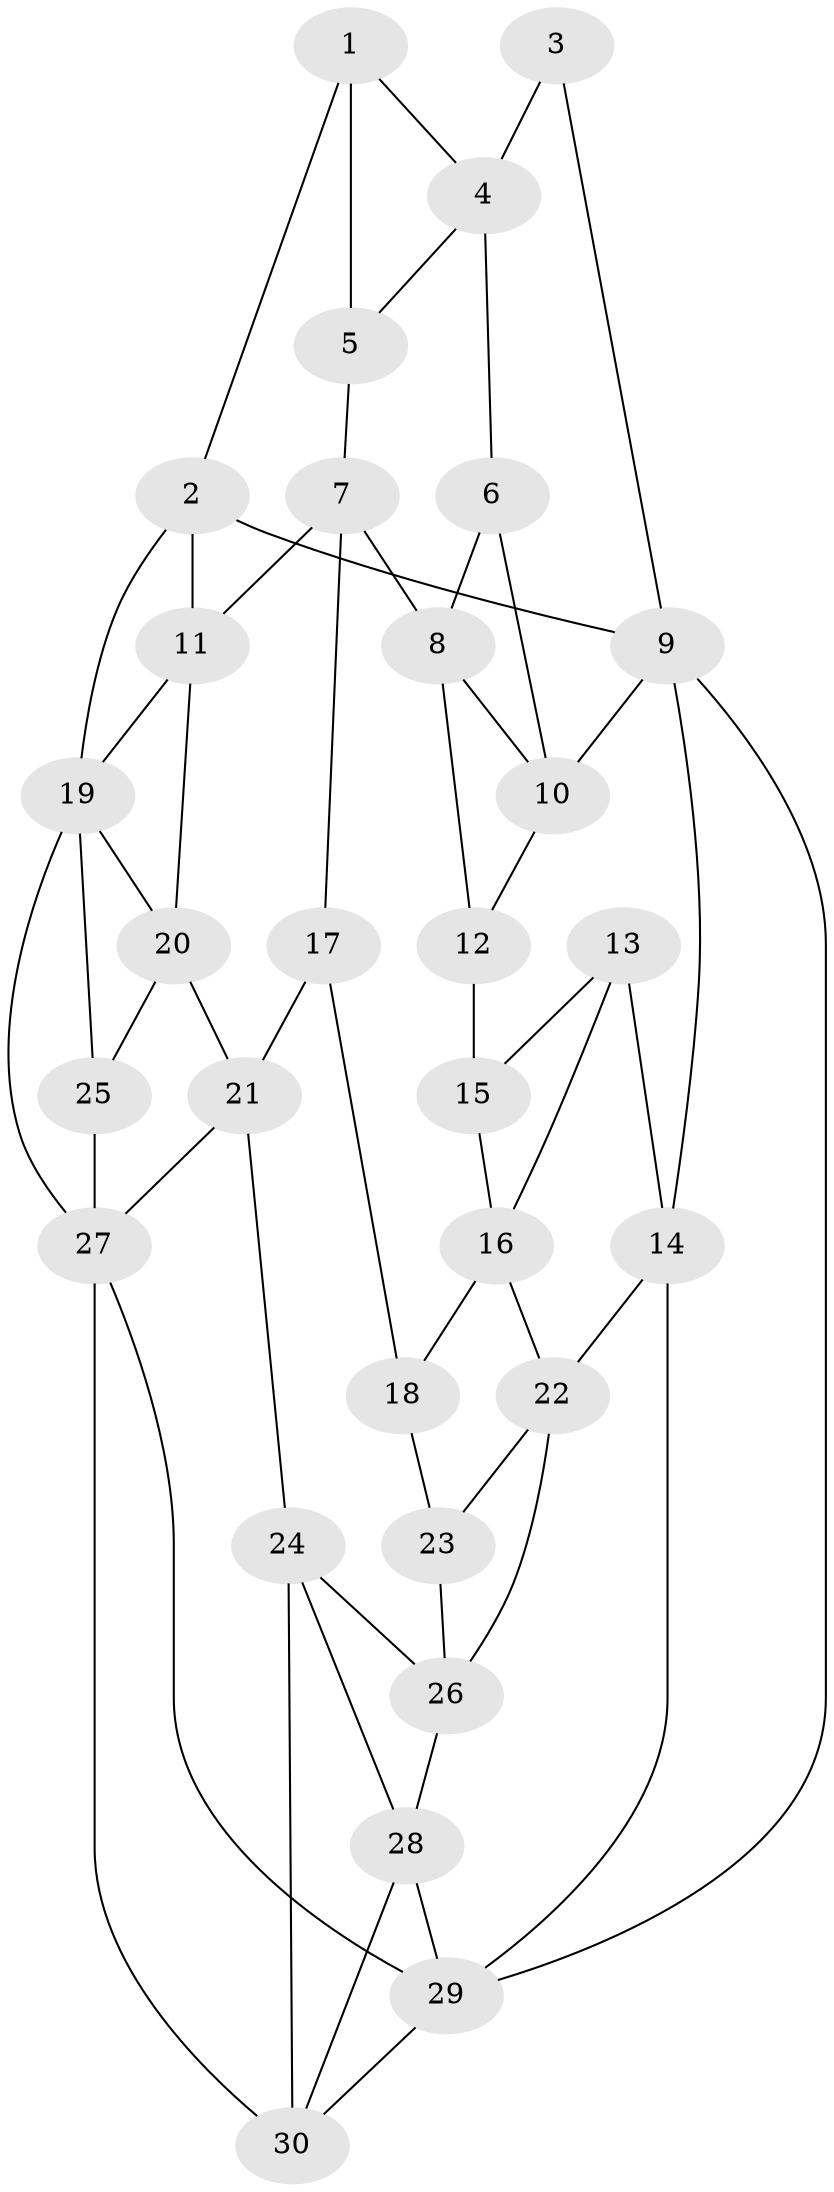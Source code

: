 // original degree distribution, {3: 0.05454545454545454, 5: 0.5272727272727272, 6: 0.2, 4: 0.21818181818181817}
// Generated by graph-tools (version 1.1) at 2025/27/03/09/25 03:27:12]
// undirected, 30 vertices, 56 edges
graph export_dot {
graph [start="1"]
  node [color=gray90,style=filled];
  1;
  2;
  3;
  4;
  5;
  6;
  7;
  8;
  9;
  10;
  11;
  12;
  13;
  14;
  15;
  16;
  17;
  18;
  19;
  20;
  21;
  22;
  23;
  24;
  25;
  26;
  27;
  28;
  29;
  30;
  1 -- 2 [weight=1.0];
  1 -- 4 [weight=1.0];
  1 -- 5 [weight=1.0];
  2 -- 9 [weight=1.0];
  2 -- 11 [weight=1.0];
  2 -- 19 [weight=1.0];
  3 -- 4 [weight=1.0];
  3 -- 9 [weight=1.0];
  4 -- 5 [weight=1.0];
  4 -- 6 [weight=1.0];
  5 -- 7 [weight=1.0];
  6 -- 8 [weight=1.0];
  6 -- 10 [weight=1.0];
  7 -- 8 [weight=1.0];
  7 -- 11 [weight=1.0];
  7 -- 17 [weight=1.0];
  8 -- 10 [weight=1.0];
  8 -- 12 [weight=1.0];
  9 -- 10 [weight=1.0];
  9 -- 14 [weight=1.0];
  9 -- 29 [weight=1.0];
  10 -- 12 [weight=1.0];
  11 -- 19 [weight=1.0];
  11 -- 20 [weight=1.0];
  12 -- 15 [weight=2.0];
  13 -- 14 [weight=1.0];
  13 -- 15 [weight=1.0];
  13 -- 16 [weight=1.0];
  14 -- 22 [weight=1.0];
  14 -- 29 [weight=1.0];
  15 -- 16 [weight=1.0];
  16 -- 18 [weight=1.0];
  16 -- 22 [weight=1.0];
  17 -- 18 [weight=1.0];
  17 -- 21 [weight=1.0];
  18 -- 23 [weight=2.0];
  19 -- 20 [weight=1.0];
  19 -- 25 [weight=1.0];
  19 -- 27 [weight=1.0];
  20 -- 21 [weight=1.0];
  20 -- 25 [weight=1.0];
  21 -- 24 [weight=1.0];
  21 -- 27 [weight=1.0];
  22 -- 23 [weight=1.0];
  22 -- 26 [weight=1.0];
  23 -- 26 [weight=1.0];
  24 -- 26 [weight=1.0];
  24 -- 28 [weight=1.0];
  24 -- 30 [weight=1.0];
  25 -- 27 [weight=1.0];
  26 -- 28 [weight=1.0];
  27 -- 29 [weight=1.0];
  27 -- 30 [weight=1.0];
  28 -- 29 [weight=1.0];
  28 -- 30 [weight=1.0];
  29 -- 30 [weight=1.0];
}
